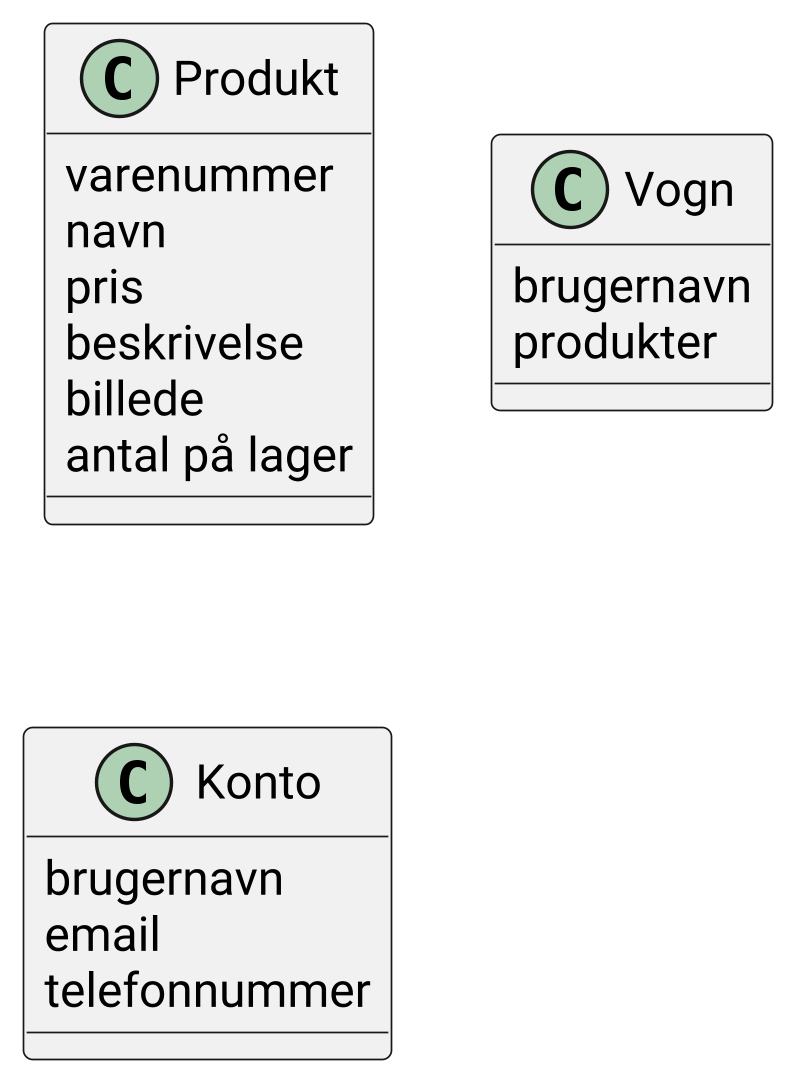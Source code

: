 @startuml domain model
scale 1920*1080
skinparam defaultFontName "Roboto"
skinparam classAttributeIconSize 0
class Produkt {
    varenummer
    navn
    pris
    beskrivelse
    billede
    antal på lager
}
class Vogn {
    brugernavn
    produkter
}
class Konto {
    brugernavn
    email
    telefonnummer
}
@enduml
